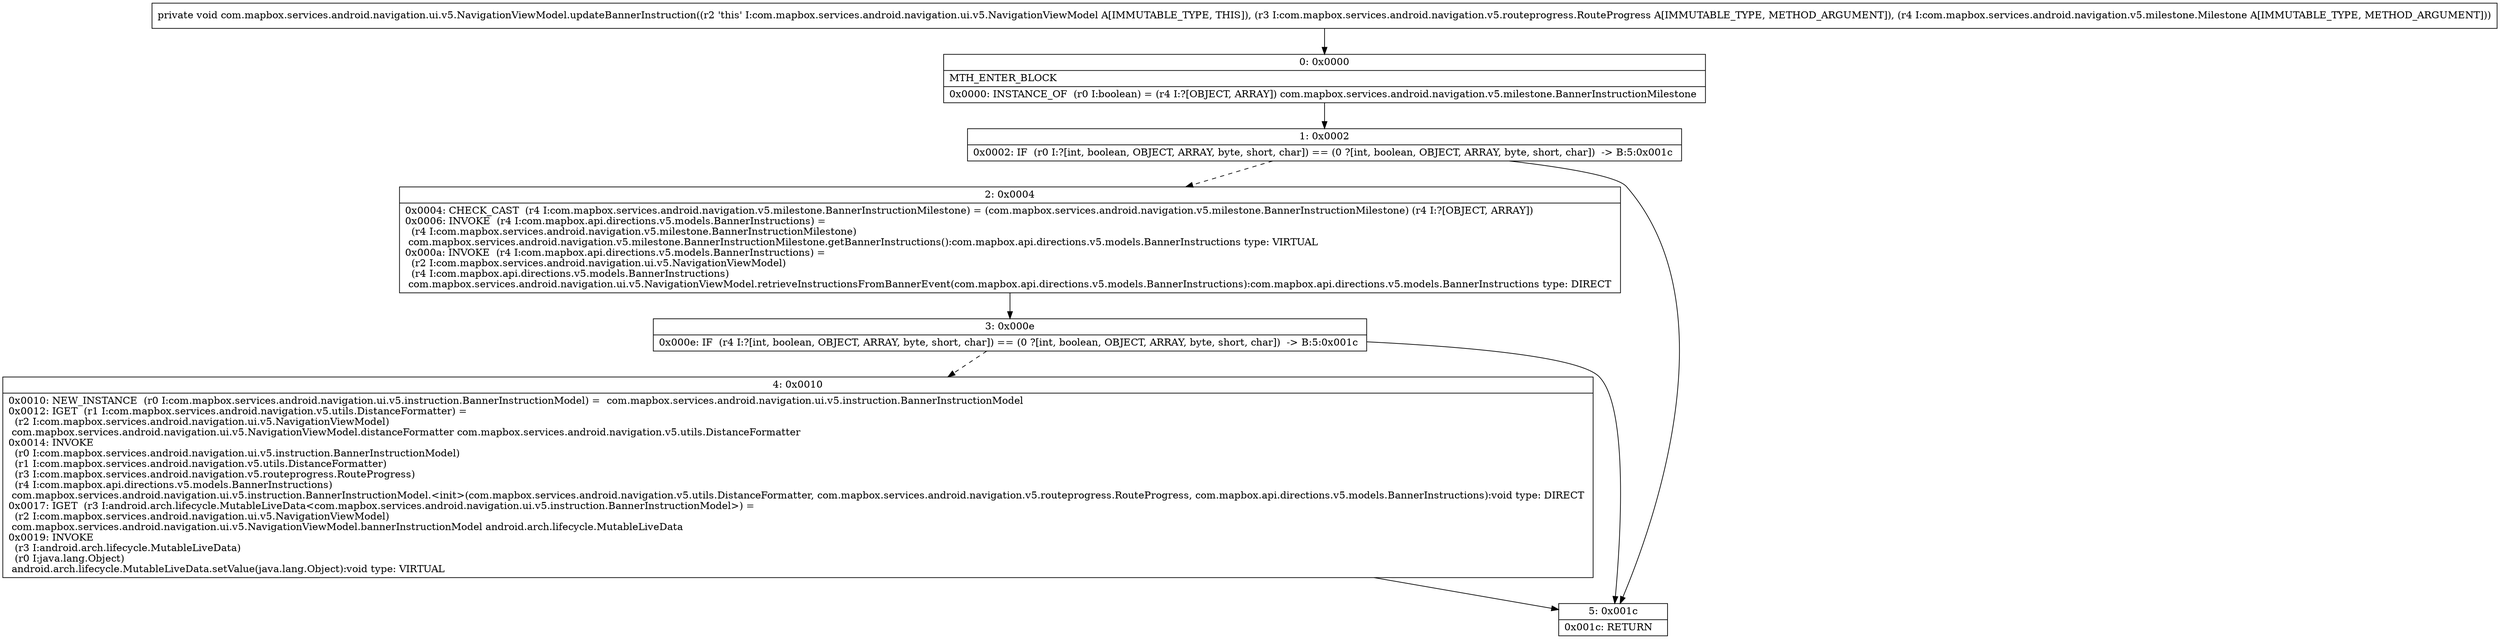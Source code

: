 digraph "CFG forcom.mapbox.services.android.navigation.ui.v5.NavigationViewModel.updateBannerInstruction(Lcom\/mapbox\/services\/android\/navigation\/v5\/routeprogress\/RouteProgress;Lcom\/mapbox\/services\/android\/navigation\/v5\/milestone\/Milestone;)V" {
Node_0 [shape=record,label="{0\:\ 0x0000|MTH_ENTER_BLOCK\l|0x0000: INSTANCE_OF  (r0 I:boolean) = (r4 I:?[OBJECT, ARRAY]) com.mapbox.services.android.navigation.v5.milestone.BannerInstructionMilestone \l}"];
Node_1 [shape=record,label="{1\:\ 0x0002|0x0002: IF  (r0 I:?[int, boolean, OBJECT, ARRAY, byte, short, char]) == (0 ?[int, boolean, OBJECT, ARRAY, byte, short, char])  \-\> B:5:0x001c \l}"];
Node_2 [shape=record,label="{2\:\ 0x0004|0x0004: CHECK_CAST  (r4 I:com.mapbox.services.android.navigation.v5.milestone.BannerInstructionMilestone) = (com.mapbox.services.android.navigation.v5.milestone.BannerInstructionMilestone) (r4 I:?[OBJECT, ARRAY]) \l0x0006: INVOKE  (r4 I:com.mapbox.api.directions.v5.models.BannerInstructions) = \l  (r4 I:com.mapbox.services.android.navigation.v5.milestone.BannerInstructionMilestone)\l com.mapbox.services.android.navigation.v5.milestone.BannerInstructionMilestone.getBannerInstructions():com.mapbox.api.directions.v5.models.BannerInstructions type: VIRTUAL \l0x000a: INVOKE  (r4 I:com.mapbox.api.directions.v5.models.BannerInstructions) = \l  (r2 I:com.mapbox.services.android.navigation.ui.v5.NavigationViewModel)\l  (r4 I:com.mapbox.api.directions.v5.models.BannerInstructions)\l com.mapbox.services.android.navigation.ui.v5.NavigationViewModel.retrieveInstructionsFromBannerEvent(com.mapbox.api.directions.v5.models.BannerInstructions):com.mapbox.api.directions.v5.models.BannerInstructions type: DIRECT \l}"];
Node_3 [shape=record,label="{3\:\ 0x000e|0x000e: IF  (r4 I:?[int, boolean, OBJECT, ARRAY, byte, short, char]) == (0 ?[int, boolean, OBJECT, ARRAY, byte, short, char])  \-\> B:5:0x001c \l}"];
Node_4 [shape=record,label="{4\:\ 0x0010|0x0010: NEW_INSTANCE  (r0 I:com.mapbox.services.android.navigation.ui.v5.instruction.BannerInstructionModel) =  com.mapbox.services.android.navigation.ui.v5.instruction.BannerInstructionModel \l0x0012: IGET  (r1 I:com.mapbox.services.android.navigation.v5.utils.DistanceFormatter) = \l  (r2 I:com.mapbox.services.android.navigation.ui.v5.NavigationViewModel)\l com.mapbox.services.android.navigation.ui.v5.NavigationViewModel.distanceFormatter com.mapbox.services.android.navigation.v5.utils.DistanceFormatter \l0x0014: INVOKE  \l  (r0 I:com.mapbox.services.android.navigation.ui.v5.instruction.BannerInstructionModel)\l  (r1 I:com.mapbox.services.android.navigation.v5.utils.DistanceFormatter)\l  (r3 I:com.mapbox.services.android.navigation.v5.routeprogress.RouteProgress)\l  (r4 I:com.mapbox.api.directions.v5.models.BannerInstructions)\l com.mapbox.services.android.navigation.ui.v5.instruction.BannerInstructionModel.\<init\>(com.mapbox.services.android.navigation.v5.utils.DistanceFormatter, com.mapbox.services.android.navigation.v5.routeprogress.RouteProgress, com.mapbox.api.directions.v5.models.BannerInstructions):void type: DIRECT \l0x0017: IGET  (r3 I:android.arch.lifecycle.MutableLiveData\<com.mapbox.services.android.navigation.ui.v5.instruction.BannerInstructionModel\>) = \l  (r2 I:com.mapbox.services.android.navigation.ui.v5.NavigationViewModel)\l com.mapbox.services.android.navigation.ui.v5.NavigationViewModel.bannerInstructionModel android.arch.lifecycle.MutableLiveData \l0x0019: INVOKE  \l  (r3 I:android.arch.lifecycle.MutableLiveData)\l  (r0 I:java.lang.Object)\l android.arch.lifecycle.MutableLiveData.setValue(java.lang.Object):void type: VIRTUAL \l}"];
Node_5 [shape=record,label="{5\:\ 0x001c|0x001c: RETURN   \l}"];
MethodNode[shape=record,label="{private void com.mapbox.services.android.navigation.ui.v5.NavigationViewModel.updateBannerInstruction((r2 'this' I:com.mapbox.services.android.navigation.ui.v5.NavigationViewModel A[IMMUTABLE_TYPE, THIS]), (r3 I:com.mapbox.services.android.navigation.v5.routeprogress.RouteProgress A[IMMUTABLE_TYPE, METHOD_ARGUMENT]), (r4 I:com.mapbox.services.android.navigation.v5.milestone.Milestone A[IMMUTABLE_TYPE, METHOD_ARGUMENT])) }"];
MethodNode -> Node_0;
Node_0 -> Node_1;
Node_1 -> Node_2[style=dashed];
Node_1 -> Node_5;
Node_2 -> Node_3;
Node_3 -> Node_4[style=dashed];
Node_3 -> Node_5;
Node_4 -> Node_5;
}


